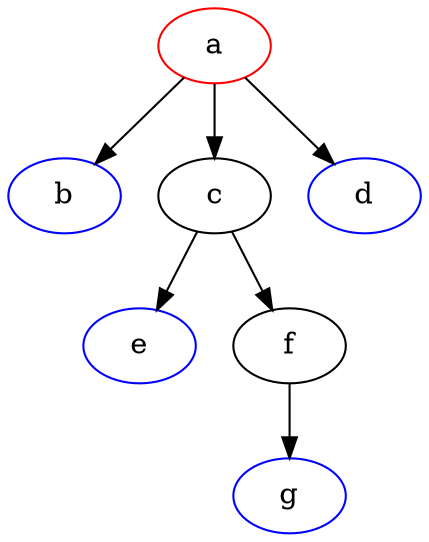 digraph {
    rankdir=TB;

    a -> b;
    a -> c;
    a -> d;
    c -> e;
    c -> f;
    f -> g;

    a [color=red]
    b, e, g, d [color=blue]

}
